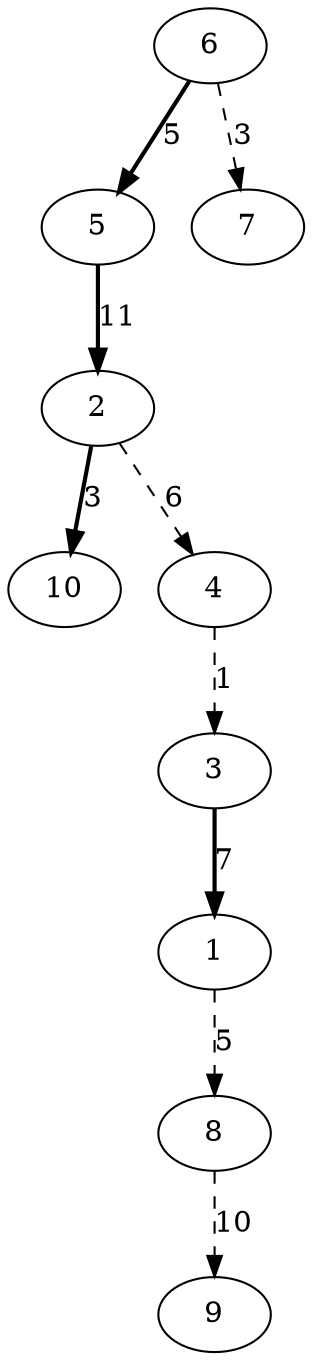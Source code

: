 digraph G {
6 -> 5 [style=bold, label=5];
5 -> 2 [style=bold, label=11];
2 -> 10 [style=bold, label=3];
3 -> 1 [style=bold, label=7];
4 -> 3 [style=dashed, label=1];
2 -> 4 [style=dashed, label=6];
6 -> 7 [style=dashed, label=3];
1 -> 8 [style=dashed, label=5];
8 -> 9 [style=dashed, label=10];
1; 
2; 
3; 
4; 
5; 
6; 
7; 
8; 
9; 
10; 
}
